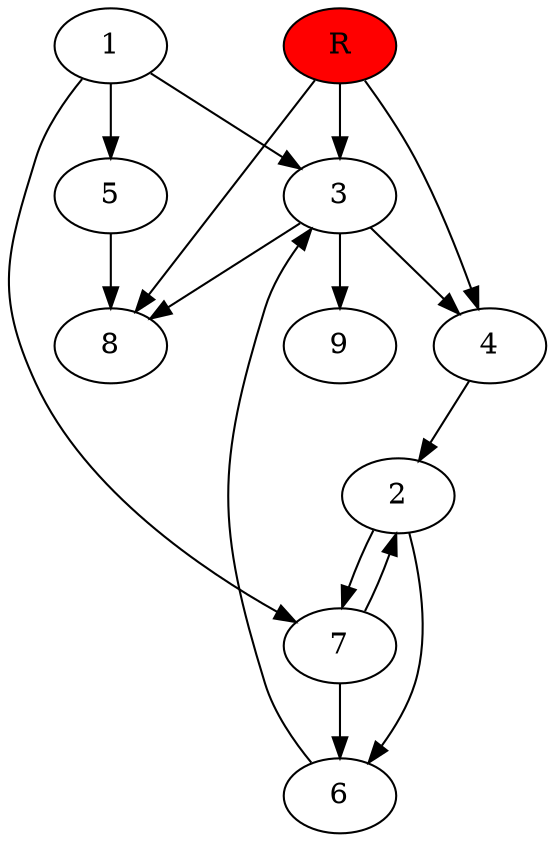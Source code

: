 digraph prb7123 {
	1
	2
	3
	4
	5
	6
	7
	8
	R [fillcolor="#ff0000" style=filled]
	1 -> 3
	1 -> 5
	1 -> 7
	2 -> 6
	2 -> 7
	3 -> 4
	3 -> 8
	3 -> 9
	4 -> 2
	5 -> 8
	6 -> 3
	7 -> 2
	7 -> 6
	R -> 3
	R -> 4
	R -> 8
}
